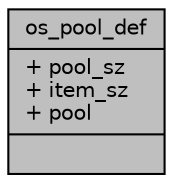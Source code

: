 digraph "os_pool_def"
{
  edge [fontname="Helvetica",fontsize="10",labelfontname="Helvetica",labelfontsize="10"];
  node [fontname="Helvetica",fontsize="10",shape=record];
  Node1 [label="{os_pool_def\n|+ pool_sz\l+ item_sz\l+ pool\l|}",height=0.2,width=0.4,color="black", fillcolor="grey75", style="filled", fontcolor="black"];
}

